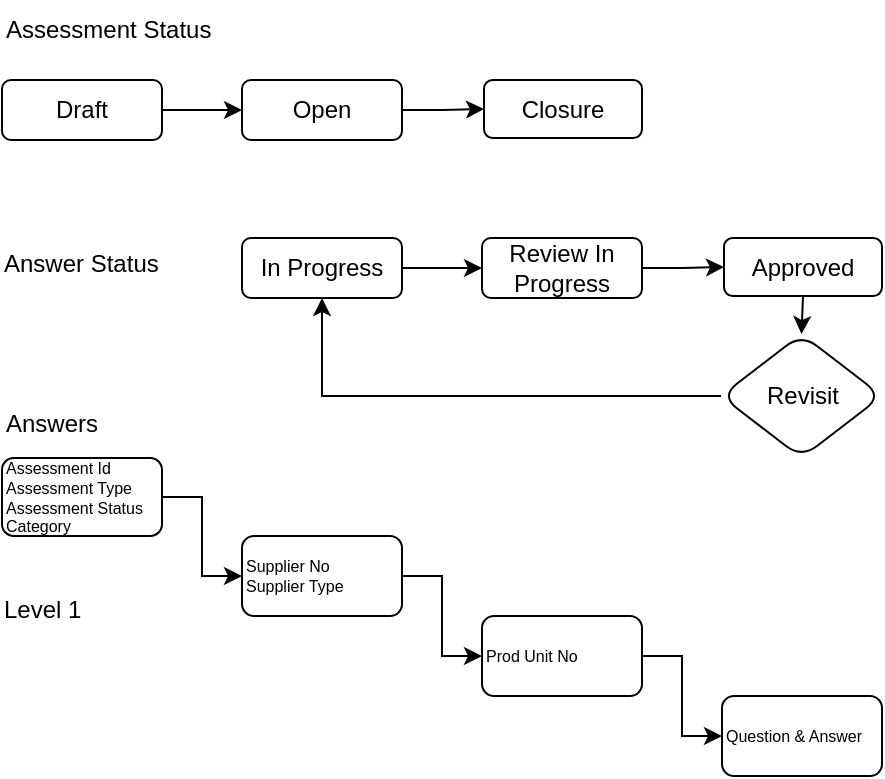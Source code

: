 <mxfile version="20.8.13" type="github">
  <diagram name="Page-1" id="aKNxy2ZGhKnuOq5hraQL">
    <mxGraphModel dx="794" dy="470" grid="1" gridSize="10" guides="1" tooltips="1" connect="1" arrows="1" fold="1" page="1" pageScale="1" pageWidth="3300" pageHeight="4681" math="0" shadow="0">
      <root>
        <mxCell id="0" />
        <mxCell id="1" parent="0" />
        <mxCell id="B7Xnb2P961lc5qyt7YIO-10" value="" style="edgeStyle=orthogonalEdgeStyle;rounded=0;orthogonalLoop=1;jettySize=auto;html=1;" edge="1" parent="1" source="B7Xnb2P961lc5qyt7YIO-8" target="B7Xnb2P961lc5qyt7YIO-9">
          <mxGeometry relative="1" as="geometry" />
        </mxCell>
        <mxCell id="B7Xnb2P961lc5qyt7YIO-8" value="Draft" style="rounded=1;whiteSpace=wrap;html=1;" vertex="1" parent="1">
          <mxGeometry x="40" y="50" width="80" height="30" as="geometry" />
        </mxCell>
        <mxCell id="B7Xnb2P961lc5qyt7YIO-15" value="" style="edgeStyle=orthogonalEdgeStyle;rounded=0;orthogonalLoop=1;jettySize=auto;html=1;" edge="1" parent="1" source="B7Xnb2P961lc5qyt7YIO-9" target="B7Xnb2P961lc5qyt7YIO-14">
          <mxGeometry relative="1" as="geometry" />
        </mxCell>
        <mxCell id="B7Xnb2P961lc5qyt7YIO-9" value="Open" style="whiteSpace=wrap;html=1;rounded=1;" vertex="1" parent="1">
          <mxGeometry x="160" y="50" width="80" height="30" as="geometry" />
        </mxCell>
        <mxCell id="B7Xnb2P961lc5qyt7YIO-11" value="Assessment Status" style="text;html=1;strokeColor=none;fillColor=none;align=left;verticalAlign=middle;whiteSpace=wrap;rounded=0;" vertex="1" parent="1">
          <mxGeometry x="40" y="10" width="120" height="30" as="geometry" />
        </mxCell>
        <mxCell id="B7Xnb2P961lc5qyt7YIO-14" value="Closure" style="whiteSpace=wrap;html=1;rounded=1;" vertex="1" parent="1">
          <mxGeometry x="281" y="50" width="79" height="29" as="geometry" />
        </mxCell>
        <mxCell id="B7Xnb2P961lc5qyt7YIO-16" value="" style="edgeStyle=orthogonalEdgeStyle;rounded=0;orthogonalLoop=1;jettySize=auto;html=1;" edge="1" parent="1" source="B7Xnb2P961lc5qyt7YIO-17" target="B7Xnb2P961lc5qyt7YIO-19">
          <mxGeometry relative="1" as="geometry" />
        </mxCell>
        <mxCell id="B7Xnb2P961lc5qyt7YIO-17" value="In Progress" style="rounded=1;whiteSpace=wrap;html=1;" vertex="1" parent="1">
          <mxGeometry x="160" y="129" width="80" height="30" as="geometry" />
        </mxCell>
        <mxCell id="B7Xnb2P961lc5qyt7YIO-18" value="" style="edgeStyle=orthogonalEdgeStyle;rounded=0;orthogonalLoop=1;jettySize=auto;html=1;" edge="1" parent="1" source="B7Xnb2P961lc5qyt7YIO-19" target="B7Xnb2P961lc5qyt7YIO-21">
          <mxGeometry relative="1" as="geometry" />
        </mxCell>
        <mxCell id="B7Xnb2P961lc5qyt7YIO-19" value="Review In Progress" style="whiteSpace=wrap;html=1;rounded=1;" vertex="1" parent="1">
          <mxGeometry x="280" y="129" width="80" height="30" as="geometry" />
        </mxCell>
        <mxCell id="B7Xnb2P961lc5qyt7YIO-20" value="Answer Status" style="text;html=1;strokeColor=none;fillColor=none;align=left;verticalAlign=middle;whiteSpace=wrap;rounded=0;" vertex="1" parent="1">
          <mxGeometry x="39" y="127" width="111" height="30" as="geometry" />
        </mxCell>
        <mxCell id="B7Xnb2P961lc5qyt7YIO-24" value="" style="edgeStyle=orthogonalEdgeStyle;rounded=0;orthogonalLoop=1;jettySize=auto;html=1;entryX=0.5;entryY=0;entryDx=0;entryDy=0;exitX=0.5;exitY=1;exitDx=0;exitDy=0;" edge="1" parent="1" source="B7Xnb2P961lc5qyt7YIO-21" target="B7Xnb2P961lc5qyt7YIO-23">
          <mxGeometry relative="1" as="geometry">
            <mxPoint x="540" y="201" as="sourcePoint" />
            <mxPoint x="486.75" y="208" as="targetPoint" />
          </mxGeometry>
        </mxCell>
        <mxCell id="B7Xnb2P961lc5qyt7YIO-21" value="Approved" style="whiteSpace=wrap;html=1;rounded=1;" vertex="1" parent="1">
          <mxGeometry x="401" y="129" width="79" height="29" as="geometry" />
        </mxCell>
        <mxCell id="B7Xnb2P961lc5qyt7YIO-25" style="edgeStyle=orthogonalEdgeStyle;rounded=0;orthogonalLoop=1;jettySize=auto;html=1;entryX=0.5;entryY=1;entryDx=0;entryDy=0;" edge="1" parent="1" source="B7Xnb2P961lc5qyt7YIO-23" target="B7Xnb2P961lc5qyt7YIO-17">
          <mxGeometry relative="1" as="geometry" />
        </mxCell>
        <mxCell id="B7Xnb2P961lc5qyt7YIO-23" value="Revisit" style="rhombus;whiteSpace=wrap;html=1;rounded=1;" vertex="1" parent="1">
          <mxGeometry x="399.5" y="177" width="80.5" height="62" as="geometry" />
        </mxCell>
        <mxCell id="B7Xnb2P961lc5qyt7YIO-26" value="Answers" style="text;html=1;strokeColor=none;fillColor=none;align=left;verticalAlign=middle;whiteSpace=wrap;rounded=0;" vertex="1" parent="1">
          <mxGeometry x="40" y="207" width="120" height="30" as="geometry" />
        </mxCell>
        <mxCell id="B7Xnb2P961lc5qyt7YIO-31" value="" style="edgeStyle=orthogonalEdgeStyle;rounded=0;orthogonalLoop=1;jettySize=auto;html=1;" edge="1" parent="1" source="B7Xnb2P961lc5qyt7YIO-27" target="B7Xnb2P961lc5qyt7YIO-30">
          <mxGeometry relative="1" as="geometry" />
        </mxCell>
        <mxCell id="B7Xnb2P961lc5qyt7YIO-27" value="Assessment Id&lt;br style=&quot;font-size: 8px;&quot;&gt;Assessment Type&lt;br style=&quot;font-size: 8px;&quot;&gt;Assessment Status&lt;br style=&quot;font-size: 8px;&quot;&gt;Category" style="rounded=1;whiteSpace=wrap;html=1;align=left;fontSize=8;" vertex="1" parent="1">
          <mxGeometry x="40" y="239" width="80" height="39" as="geometry" />
        </mxCell>
        <mxCell id="B7Xnb2P961lc5qyt7YIO-33" value="" style="edgeStyle=orthogonalEdgeStyle;rounded=0;orthogonalLoop=1;jettySize=auto;html=1;" edge="1" parent="1" source="B7Xnb2P961lc5qyt7YIO-30" target="B7Xnb2P961lc5qyt7YIO-32">
          <mxGeometry relative="1" as="geometry" />
        </mxCell>
        <mxCell id="B7Xnb2P961lc5qyt7YIO-30" value="Supplier No&lt;br style=&quot;font-size: 8px;&quot;&gt;Supplier Type" style="whiteSpace=wrap;html=1;align=left;rounded=1;fontSize=8;" vertex="1" parent="1">
          <mxGeometry x="160" y="278" width="80" height="40" as="geometry" />
        </mxCell>
        <mxCell id="B7Xnb2P961lc5qyt7YIO-35" style="edgeStyle=orthogonalEdgeStyle;rounded=0;orthogonalLoop=1;jettySize=auto;html=1;entryX=0;entryY=0.5;entryDx=0;entryDy=0;fontSize=8;" edge="1" parent="1" source="B7Xnb2P961lc5qyt7YIO-32" target="B7Xnb2P961lc5qyt7YIO-34">
          <mxGeometry relative="1" as="geometry" />
        </mxCell>
        <mxCell id="B7Xnb2P961lc5qyt7YIO-32" value="Prod Unit No" style="whiteSpace=wrap;html=1;align=left;rounded=1;fontSize=8;" vertex="1" parent="1">
          <mxGeometry x="280" y="318" width="80" height="40" as="geometry" />
        </mxCell>
        <mxCell id="B7Xnb2P961lc5qyt7YIO-34" value="Question &amp;amp; Answer" style="whiteSpace=wrap;html=1;align=left;rounded=1;fontSize=8;" vertex="1" parent="1">
          <mxGeometry x="400" y="358" width="80" height="40" as="geometry" />
        </mxCell>
        <mxCell id="B7Xnb2P961lc5qyt7YIO-36" value="Level 1" style="text;html=1;strokeColor=none;fillColor=none;align=left;verticalAlign=middle;whiteSpace=wrap;rounded=0;" vertex="1" parent="1">
          <mxGeometry x="39" y="300" width="81" height="30" as="geometry" />
        </mxCell>
      </root>
    </mxGraphModel>
  </diagram>
</mxfile>
